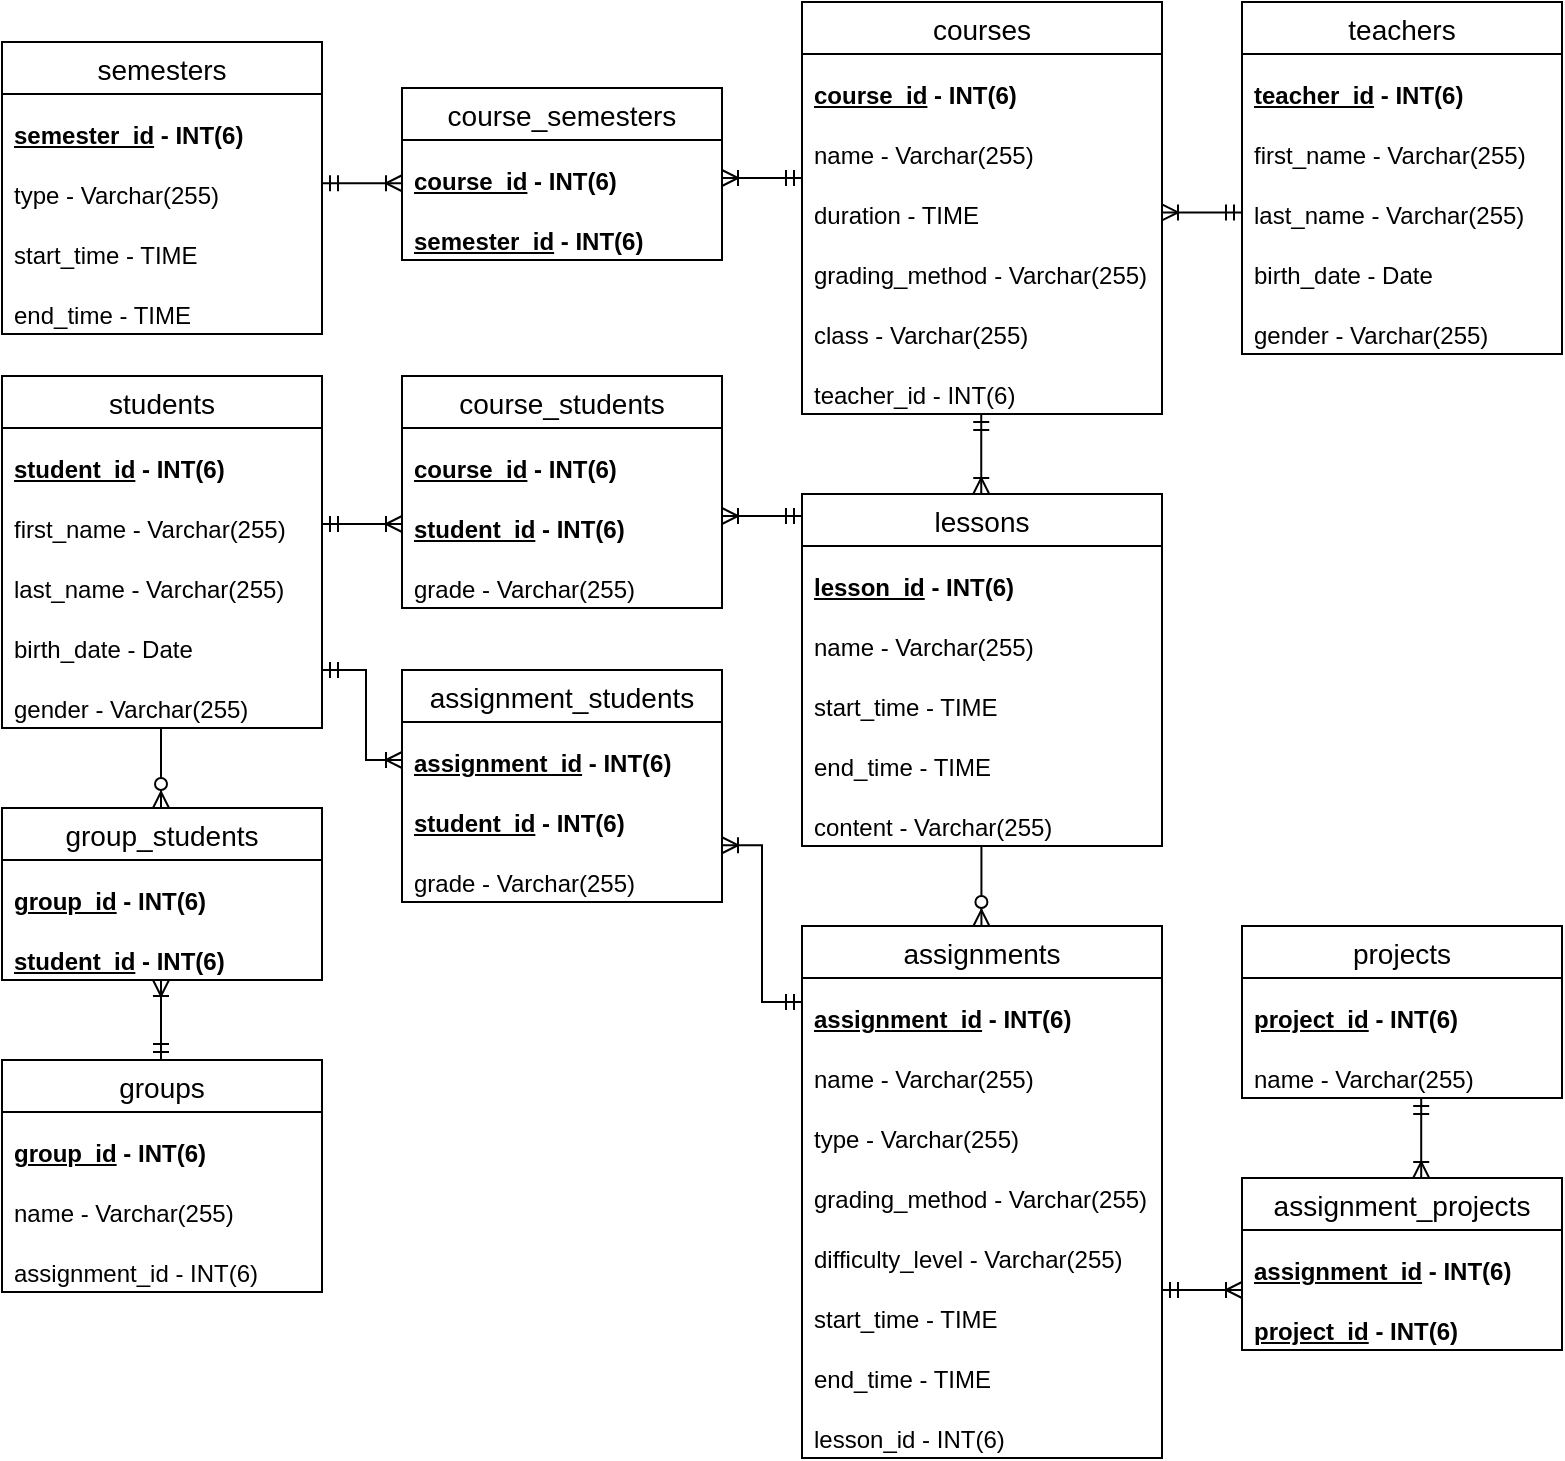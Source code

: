 <mxfile version="21.1.8" type="github">
  <diagram id="R2lEEEUBdFMjLlhIrx00" name="Page-1">
    <mxGraphModel dx="1957" dy="628" grid="1" gridSize="2" guides="1" tooltips="1" connect="1" arrows="1" fold="1" page="1" pageScale="1" pageWidth="850" pageHeight="1100" math="0" shadow="0" extFonts="Permanent Marker^https://fonts.googleapis.com/css?family=Permanent+Marker">
      <root>
        <mxCell id="0" />
        <mxCell id="1" parent="0" />
        <mxCell id="M5Cqg0RzheAJXRUWTj95-1" value="courses" style="swimlane;fontStyle=0;childLayout=stackLayout;horizontal=1;startSize=26;horizontalStack=0;resizeParent=1;resizeParentMax=0;resizeLast=0;collapsible=1;marginBottom=0;align=center;fontSize=14;verticalAlign=middle;" parent="1" vertex="1">
          <mxGeometry x="-410" y="28" width="180" height="206" as="geometry" />
        </mxCell>
        <mxCell id="M5Cqg0RzheAJXRUWTj95-2" value="&lt;p class=&quot;MsoNormal&quot;&gt;&lt;b&gt;&lt;u&gt;course_id&lt;/u&gt; - INT(6)&lt;/b&gt;&lt;/p&gt;" style="text;strokeColor=none;fillColor=none;spacingLeft=4;spacingRight=4;overflow=hidden;rotatable=0;points=[[0,0.5],[1,0.5]];portConstraint=eastwest;fontSize=12;whiteSpace=wrap;html=1;verticalAlign=bottom;" parent="M5Cqg0RzheAJXRUWTj95-1" vertex="1">
          <mxGeometry y="26" width="180" height="30" as="geometry" />
        </mxCell>
        <mxCell id="M5Cqg0RzheAJXRUWTj95-3" value="&lt;p style=&quot;border-color: var(--border-color);&quot; class=&quot;MsoNormal&quot;&gt;name - Varchar(255)&lt;/p&gt;" style="text;strokeColor=none;fillColor=none;spacingLeft=4;spacingRight=4;overflow=hidden;rotatable=0;points=[[0,0.5],[1,0.5]];portConstraint=eastwest;fontSize=12;whiteSpace=wrap;html=1;verticalAlign=bottom;" parent="M5Cqg0RzheAJXRUWTj95-1" vertex="1">
          <mxGeometry y="56" width="180" height="30" as="geometry" />
        </mxCell>
        <mxCell id="M5Cqg0RzheAJXRUWTj95-4" value="&lt;p style=&quot;border-color: var(--border-color);&quot; class=&quot;MsoNormal&quot;&gt;duration - TIME&lt;/p&gt;" style="text;strokeColor=none;fillColor=none;spacingLeft=4;spacingRight=4;overflow=hidden;rotatable=0;points=[[0,0.5],[1,0.5]];portConstraint=eastwest;fontSize=12;whiteSpace=wrap;html=1;verticalAlign=bottom;" parent="M5Cqg0RzheAJXRUWTj95-1" vertex="1">
          <mxGeometry y="86" width="180" height="30" as="geometry" />
        </mxCell>
        <mxCell id="M5Cqg0RzheAJXRUWTj95-5" value="grading_method&lt;span style=&quot;background-color: initial;&quot;&gt;&amp;nbsp;- Varchar(255)&lt;/span&gt;" style="text;strokeColor=none;fillColor=none;spacingLeft=4;spacingRight=4;overflow=hidden;rotatable=0;points=[[0,0.5],[1,0.5]];portConstraint=eastwest;fontSize=12;whiteSpace=wrap;html=1;verticalAlign=bottom;" parent="M5Cqg0RzheAJXRUWTj95-1" vertex="1">
          <mxGeometry y="116" width="180" height="30" as="geometry" />
        </mxCell>
        <mxCell id="RyeBEwpDJ_PuZ9rcG4FT-15" value="class - Varchar(255)" style="text;strokeColor=none;fillColor=none;spacingLeft=4;spacingRight=4;overflow=hidden;rotatable=0;points=[[0,0.5],[1,0.5]];portConstraint=eastwest;fontSize=12;whiteSpace=wrap;html=1;verticalAlign=bottom;" vertex="1" parent="M5Cqg0RzheAJXRUWTj95-1">
          <mxGeometry y="146" width="180" height="30" as="geometry" />
        </mxCell>
        <mxCell id="M5Cqg0RzheAJXRUWTj95-6" value="&lt;span style=&quot;background-color: initial;&quot;&gt;teacher_id - INT(6)&lt;/span&gt;" style="text;strokeColor=none;fillColor=none;spacingLeft=4;spacingRight=4;overflow=hidden;rotatable=0;points=[[0,0.5],[1,0.5]];portConstraint=eastwest;fontSize=12;whiteSpace=wrap;html=1;verticalAlign=bottom;" parent="M5Cqg0RzheAJXRUWTj95-1" vertex="1">
          <mxGeometry y="176" width="180" height="30" as="geometry" />
        </mxCell>
        <mxCell id="M5Cqg0RzheAJXRUWTj95-9" value="lessons" style="swimlane;fontStyle=0;childLayout=stackLayout;horizontal=1;startSize=26;horizontalStack=0;resizeParent=1;resizeParentMax=0;resizeLast=0;collapsible=1;marginBottom=0;align=center;fontSize=14;verticalAlign=middle;" parent="1" vertex="1">
          <mxGeometry x="-410" y="274" width="180" height="176" as="geometry" />
        </mxCell>
        <mxCell id="M5Cqg0RzheAJXRUWTj95-10" value="&lt;p class=&quot;MsoNormal&quot;&gt;&lt;b&gt;&lt;u&gt;lesson_id&lt;/u&gt; - INT(6)&lt;/b&gt;&lt;/p&gt;" style="text;strokeColor=none;fillColor=none;spacingLeft=4;spacingRight=4;overflow=hidden;rotatable=0;points=[[0,0.5],[1,0.5]];portConstraint=eastwest;fontSize=12;whiteSpace=wrap;html=1;verticalAlign=bottom;" parent="M5Cqg0RzheAJXRUWTj95-9" vertex="1">
          <mxGeometry y="26" width="180" height="30" as="geometry" />
        </mxCell>
        <mxCell id="M5Cqg0RzheAJXRUWTj95-11" value="&lt;p style=&quot;border-color: var(--border-color);&quot; class=&quot;MsoNormal&quot;&gt;name - Varchar(255)&lt;/p&gt;" style="text;strokeColor=none;fillColor=none;spacingLeft=4;spacingRight=4;overflow=hidden;rotatable=0;points=[[0,0.5],[1,0.5]];portConstraint=eastwest;fontSize=12;whiteSpace=wrap;html=1;verticalAlign=bottom;" parent="M5Cqg0RzheAJXRUWTj95-9" vertex="1">
          <mxGeometry y="56" width="180" height="30" as="geometry" />
        </mxCell>
        <mxCell id="M5Cqg0RzheAJXRUWTj95-12" value="&lt;p style=&quot;border-color: var(--border-color);&quot; class=&quot;MsoNormal&quot;&gt;start_time - TIME&lt;/p&gt;" style="text;strokeColor=none;fillColor=none;spacingLeft=4;spacingRight=4;overflow=hidden;rotatable=0;points=[[0,0.5],[1,0.5]];portConstraint=eastwest;fontSize=12;whiteSpace=wrap;html=1;verticalAlign=bottom;" parent="M5Cqg0RzheAJXRUWTj95-9" vertex="1">
          <mxGeometry y="86" width="180" height="30" as="geometry" />
        </mxCell>
        <mxCell id="M5Cqg0RzheAJXRUWTj95-13" value="end_time - TIME" style="text;strokeColor=none;fillColor=none;spacingLeft=4;spacingRight=4;overflow=hidden;rotatable=0;points=[[0,0.5],[1,0.5]];portConstraint=eastwest;fontSize=12;whiteSpace=wrap;html=1;verticalAlign=bottom;" parent="M5Cqg0RzheAJXRUWTj95-9" vertex="1">
          <mxGeometry y="116" width="180" height="30" as="geometry" />
        </mxCell>
        <mxCell id="M5Cqg0RzheAJXRUWTj95-14" value="&lt;span style=&quot;background-color: initial;&quot;&gt;content - Varchar(255)&lt;/span&gt;" style="text;strokeColor=none;fillColor=none;spacingLeft=4;spacingRight=4;overflow=hidden;rotatable=0;points=[[0,0.5],[1,0.5]];portConstraint=eastwest;fontSize=12;whiteSpace=wrap;html=1;verticalAlign=bottom;" parent="M5Cqg0RzheAJXRUWTj95-9" vertex="1">
          <mxGeometry y="146" width="180" height="30" as="geometry" />
        </mxCell>
        <mxCell id="M5Cqg0RzheAJXRUWTj95-16" value="assignments" style="swimlane;fontStyle=0;childLayout=stackLayout;horizontal=1;startSize=26;horizontalStack=0;resizeParent=1;resizeParentMax=0;resizeLast=0;collapsible=1;marginBottom=0;align=center;fontSize=14;verticalAlign=middle;" parent="1" vertex="1">
          <mxGeometry x="-410" y="490" width="180" height="266" as="geometry" />
        </mxCell>
        <mxCell id="M5Cqg0RzheAJXRUWTj95-17" value="&lt;p class=&quot;MsoNormal&quot;&gt;&lt;b&gt;&lt;u&gt;assignment_id&lt;/u&gt; - INT(6)&lt;/b&gt;&lt;/p&gt;" style="text;strokeColor=none;fillColor=none;spacingLeft=4;spacingRight=4;overflow=hidden;rotatable=0;points=[[0,0.5],[1,0.5]];portConstraint=eastwest;fontSize=12;whiteSpace=wrap;html=1;verticalAlign=bottom;" parent="M5Cqg0RzheAJXRUWTj95-16" vertex="1">
          <mxGeometry y="26" width="180" height="30" as="geometry" />
        </mxCell>
        <mxCell id="M5Cqg0RzheAJXRUWTj95-18" value="&lt;p style=&quot;border-color: var(--border-color);&quot; class=&quot;MsoNormal&quot;&gt;name - Varchar(255)&lt;/p&gt;" style="text;strokeColor=none;fillColor=none;spacingLeft=4;spacingRight=4;overflow=hidden;rotatable=0;points=[[0,0.5],[1,0.5]];portConstraint=eastwest;fontSize=12;whiteSpace=wrap;html=1;verticalAlign=bottom;" parent="M5Cqg0RzheAJXRUWTj95-16" vertex="1">
          <mxGeometry y="56" width="180" height="30" as="geometry" />
        </mxCell>
        <mxCell id="M5Cqg0RzheAJXRUWTj95-19" value="&lt;p style=&quot;border-color: var(--border-color);&quot; class=&quot;MsoNormal&quot;&gt;type - Varchar(255)&lt;/p&gt;" style="text;strokeColor=none;fillColor=none;spacingLeft=4;spacingRight=4;overflow=hidden;rotatable=0;points=[[0,0.5],[1,0.5]];portConstraint=eastwest;fontSize=12;whiteSpace=wrap;html=1;verticalAlign=bottom;" parent="M5Cqg0RzheAJXRUWTj95-16" vertex="1">
          <mxGeometry y="86" width="180" height="30" as="geometry" />
        </mxCell>
        <mxCell id="M5Cqg0RzheAJXRUWTj95-24" value="grading_method&amp;nbsp;- Varchar(255)" style="text;strokeColor=none;fillColor=none;spacingLeft=4;spacingRight=4;overflow=hidden;rotatable=0;points=[[0,0.5],[1,0.5]];portConstraint=eastwest;fontSize=12;whiteSpace=wrap;html=1;verticalAlign=bottom;" parent="M5Cqg0RzheAJXRUWTj95-16" vertex="1">
          <mxGeometry y="116" width="180" height="30" as="geometry" />
        </mxCell>
        <mxCell id="M5Cqg0RzheAJXRUWTj95-23" value="difficulty_level&amp;nbsp;- Varchar(255)" style="text;strokeColor=none;fillColor=none;spacingLeft=4;spacingRight=4;overflow=hidden;rotatable=0;points=[[0,0.5],[1,0.5]];portConstraint=eastwest;fontSize=12;whiteSpace=wrap;html=1;verticalAlign=bottom;" parent="M5Cqg0RzheAJXRUWTj95-16" vertex="1">
          <mxGeometry y="146" width="180" height="30" as="geometry" />
        </mxCell>
        <mxCell id="M5Cqg0RzheAJXRUWTj95-22" value="start_time - TIME" style="text;strokeColor=none;fillColor=none;spacingLeft=4;spacingRight=4;overflow=hidden;rotatable=0;points=[[0,0.5],[1,0.5]];portConstraint=eastwest;fontSize=12;whiteSpace=wrap;html=1;verticalAlign=bottom;" parent="M5Cqg0RzheAJXRUWTj95-16" vertex="1">
          <mxGeometry y="176" width="180" height="30" as="geometry" />
        </mxCell>
        <mxCell id="M5Cqg0RzheAJXRUWTj95-20" value="end_time - TIME" style="text;strokeColor=none;fillColor=none;spacingLeft=4;spacingRight=4;overflow=hidden;rotatable=0;points=[[0,0.5],[1,0.5]];portConstraint=eastwest;fontSize=12;whiteSpace=wrap;html=1;verticalAlign=bottom;" parent="M5Cqg0RzheAJXRUWTj95-16" vertex="1">
          <mxGeometry y="206" width="180" height="30" as="geometry" />
        </mxCell>
        <mxCell id="M5Cqg0RzheAJXRUWTj95-25" value="lesson_id - INT(6)" style="text;strokeColor=none;fillColor=none;spacingLeft=4;spacingRight=4;overflow=hidden;rotatable=0;points=[[0,0.5],[1,0.5]];portConstraint=eastwest;fontSize=12;whiteSpace=wrap;html=1;verticalAlign=bottom;" parent="M5Cqg0RzheAJXRUWTj95-16" vertex="1">
          <mxGeometry y="236" width="180" height="30" as="geometry" />
        </mxCell>
        <mxCell id="M5Cqg0RzheAJXRUWTj95-26" value="groups" style="swimlane;fontStyle=0;childLayout=stackLayout;horizontal=1;startSize=26;horizontalStack=0;resizeParent=1;resizeParentMax=0;resizeLast=0;collapsible=1;marginBottom=0;align=center;fontSize=14;verticalAlign=middle;" parent="1" vertex="1">
          <mxGeometry x="-810" y="557" width="160" height="116" as="geometry" />
        </mxCell>
        <mxCell id="M5Cqg0RzheAJXRUWTj95-27" value="&lt;p class=&quot;MsoNormal&quot;&gt;&lt;b&gt;&lt;u&gt;group_id&lt;/u&gt; - INT(6)&lt;/b&gt;&lt;/p&gt;" style="text;strokeColor=none;fillColor=none;spacingLeft=4;spacingRight=4;overflow=hidden;rotatable=0;points=[[0,0.5],[1,0.5]];portConstraint=eastwest;fontSize=12;whiteSpace=wrap;html=1;verticalAlign=bottom;" parent="M5Cqg0RzheAJXRUWTj95-26" vertex="1">
          <mxGeometry y="26" width="160" height="30" as="geometry" />
        </mxCell>
        <mxCell id="M5Cqg0RzheAJXRUWTj95-28" value="&lt;p style=&quot;border-color: var(--border-color);&quot; class=&quot;MsoNormal&quot;&gt;name - Varchar(255)&lt;/p&gt;" style="text;strokeColor=none;fillColor=none;spacingLeft=4;spacingRight=4;overflow=hidden;rotatable=0;points=[[0,0.5],[1,0.5]];portConstraint=eastwest;fontSize=12;whiteSpace=wrap;html=1;verticalAlign=bottom;" parent="M5Cqg0RzheAJXRUWTj95-26" vertex="1">
          <mxGeometry y="56" width="160" height="30" as="geometry" />
        </mxCell>
        <mxCell id="M5Cqg0RzheAJXRUWTj95-34" value="assignment_id - INT(6)" style="text;strokeColor=none;fillColor=none;spacingLeft=4;spacingRight=4;overflow=hidden;rotatable=0;points=[[0,0.5],[1,0.5]];portConstraint=eastwest;fontSize=12;whiteSpace=wrap;html=1;verticalAlign=bottom;" parent="M5Cqg0RzheAJXRUWTj95-26" vertex="1">
          <mxGeometry y="86" width="160" height="30" as="geometry" />
        </mxCell>
        <mxCell id="M5Cqg0RzheAJXRUWTj95-41" value="group_students" style="swimlane;fontStyle=0;childLayout=stackLayout;horizontal=1;startSize=26;horizontalStack=0;resizeParent=1;resizeParentMax=0;resizeLast=0;collapsible=1;marginBottom=0;align=center;fontSize=14;verticalAlign=middle;" parent="1" vertex="1">
          <mxGeometry x="-810" y="431" width="160" height="86" as="geometry" />
        </mxCell>
        <mxCell id="M5Cqg0RzheAJXRUWTj95-42" value="&lt;p class=&quot;MsoNormal&quot;&gt;&lt;b&gt;&lt;u&gt;group_id&lt;/u&gt; - INT(6)&lt;/b&gt;&lt;/p&gt;" style="text;strokeColor=none;fillColor=none;spacingLeft=4;spacingRight=4;overflow=hidden;rotatable=0;points=[[0,0.5],[1,0.5]];portConstraint=eastwest;fontSize=12;whiteSpace=wrap;html=1;verticalAlign=bottom;" parent="M5Cqg0RzheAJXRUWTj95-41" vertex="1">
          <mxGeometry y="26" width="160" height="30" as="geometry" />
        </mxCell>
        <mxCell id="M5Cqg0RzheAJXRUWTj95-44" value="&lt;p style=&quot;border-color: var(--border-color);&quot; class=&quot;MsoNormal&quot;&gt;&lt;b style=&quot;border-color: var(--border-color);&quot;&gt;&lt;u style=&quot;border-color: var(--border-color);&quot;&gt;student_id&lt;/u&gt;&amp;nbsp;- INT(6)&lt;/b&gt;&lt;br&gt;&lt;/p&gt;" style="text;strokeColor=none;fillColor=none;spacingLeft=4;spacingRight=4;overflow=hidden;rotatable=0;points=[[0,0.5],[1,0.5]];portConstraint=eastwest;fontSize=12;whiteSpace=wrap;html=1;verticalAlign=bottom;" parent="M5Cqg0RzheAJXRUWTj95-41" vertex="1">
          <mxGeometry y="56" width="160" height="30" as="geometry" />
        </mxCell>
        <mxCell id="M5Cqg0RzheAJXRUWTj95-53" value="projects" style="swimlane;fontStyle=0;childLayout=stackLayout;horizontal=1;startSize=26;horizontalStack=0;resizeParent=1;resizeParentMax=0;resizeLast=0;collapsible=1;marginBottom=0;align=center;fontSize=14;verticalAlign=middle;" parent="1" vertex="1">
          <mxGeometry x="-190" y="490" width="160" height="86" as="geometry" />
        </mxCell>
        <mxCell id="M5Cqg0RzheAJXRUWTj95-54" value="&lt;p class=&quot;MsoNormal&quot;&gt;&lt;b&gt;&lt;u&gt;project_id&lt;/u&gt; - INT(6)&lt;/b&gt;&lt;/p&gt;" style="text;strokeColor=none;fillColor=none;spacingLeft=4;spacingRight=4;overflow=hidden;rotatable=0;points=[[0,0.5],[1,0.5]];portConstraint=eastwest;fontSize=12;whiteSpace=wrap;html=1;verticalAlign=bottom;" parent="M5Cqg0RzheAJXRUWTj95-53" vertex="1">
          <mxGeometry y="26" width="160" height="30" as="geometry" />
        </mxCell>
        <mxCell id="M5Cqg0RzheAJXRUWTj95-55" value="&lt;p style=&quot;border-color: var(--border-color);&quot; class=&quot;MsoNormal&quot;&gt;name - Varchar(255)&lt;/p&gt;" style="text;strokeColor=none;fillColor=none;spacingLeft=4;spacingRight=4;overflow=hidden;rotatable=0;points=[[0,0.5],[1,0.5]];portConstraint=eastwest;fontSize=12;whiteSpace=wrap;html=1;verticalAlign=bottom;" parent="M5Cqg0RzheAJXRUWTj95-53" vertex="1">
          <mxGeometry y="56" width="160" height="30" as="geometry" />
        </mxCell>
        <mxCell id="M5Cqg0RzheAJXRUWTj95-57" value="course_students" style="swimlane;fontStyle=0;childLayout=stackLayout;horizontal=1;startSize=26;horizontalStack=0;resizeParent=1;resizeParentMax=0;resizeLast=0;collapsible=1;marginBottom=0;align=center;fontSize=14;verticalAlign=middle;" parent="1" vertex="1">
          <mxGeometry x="-610" y="215" width="160" height="116" as="geometry" />
        </mxCell>
        <mxCell id="M5Cqg0RzheAJXRUWTj95-58" value="&lt;p class=&quot;MsoNormal&quot;&gt;&lt;b&gt;&lt;u&gt;course_id&lt;/u&gt; - INT(6)&lt;/b&gt;&lt;/p&gt;" style="text;strokeColor=none;fillColor=none;spacingLeft=4;spacingRight=4;overflow=hidden;rotatable=0;points=[[0,0.5],[1,0.5]];portConstraint=eastwest;fontSize=12;whiteSpace=wrap;html=1;verticalAlign=bottom;" parent="M5Cqg0RzheAJXRUWTj95-57" vertex="1">
          <mxGeometry y="26" width="160" height="30" as="geometry" />
        </mxCell>
        <mxCell id="M5Cqg0RzheAJXRUWTj95-59" value="&lt;p style=&quot;border-color: var(--border-color);&quot; class=&quot;MsoNormal&quot;&gt;&lt;b style=&quot;border-color: var(--border-color);&quot;&gt;&lt;u style=&quot;border-color: var(--border-color);&quot;&gt;student_id&lt;/u&gt;&amp;nbsp;- INT(6)&lt;/b&gt;&lt;br&gt;&lt;/p&gt;" style="text;strokeColor=none;fillColor=none;spacingLeft=4;spacingRight=4;overflow=hidden;rotatable=0;points=[[0,0.5],[1,0.5]];portConstraint=eastwest;fontSize=12;whiteSpace=wrap;html=1;verticalAlign=bottom;" parent="M5Cqg0RzheAJXRUWTj95-57" vertex="1">
          <mxGeometry y="56" width="160" height="30" as="geometry" />
        </mxCell>
        <mxCell id="M5Cqg0RzheAJXRUWTj95-61" value="grade&lt;span style=&quot;background-color: initial;&quot;&gt;&amp;nbsp;- Varchar(255)&lt;/span&gt;" style="text;strokeColor=none;fillColor=none;spacingLeft=4;spacingRight=4;overflow=hidden;rotatable=0;points=[[0,0.5],[1,0.5]];portConstraint=eastwest;fontSize=12;whiteSpace=wrap;html=1;verticalAlign=bottom;" parent="M5Cqg0RzheAJXRUWTj95-57" vertex="1">
          <mxGeometry y="86" width="160" height="30" as="geometry" />
        </mxCell>
        <mxCell id="M5Cqg0RzheAJXRUWTj95-63" value="assignment_students" style="swimlane;fontStyle=0;childLayout=stackLayout;horizontal=1;startSize=26;horizontalStack=0;resizeParent=1;resizeParentMax=0;resizeLast=0;collapsible=1;marginBottom=0;align=center;fontSize=14;verticalAlign=middle;" parent="1" vertex="1">
          <mxGeometry x="-610" y="362" width="160" height="116" as="geometry" />
        </mxCell>
        <mxCell id="M5Cqg0RzheAJXRUWTj95-64" value="&lt;p class=&quot;MsoNormal&quot;&gt;&lt;b&gt;&lt;u&gt;assignment_id&lt;/u&gt; - INT(6)&lt;/b&gt;&lt;/p&gt;" style="text;strokeColor=none;fillColor=none;spacingLeft=4;spacingRight=4;overflow=hidden;rotatable=0;points=[[0,0.5],[1,0.5]];portConstraint=eastwest;fontSize=12;whiteSpace=wrap;html=1;verticalAlign=bottom;" parent="M5Cqg0RzheAJXRUWTj95-63" vertex="1">
          <mxGeometry y="26" width="160" height="30" as="geometry" />
        </mxCell>
        <mxCell id="M5Cqg0RzheAJXRUWTj95-65" value="&lt;p style=&quot;border-color: var(--border-color);&quot; class=&quot;MsoNormal&quot;&gt;&lt;b style=&quot;border-color: var(--border-color);&quot;&gt;&lt;u style=&quot;border-color: var(--border-color);&quot;&gt;student_id&lt;/u&gt;&amp;nbsp;- INT(6)&lt;/b&gt;&lt;br&gt;&lt;/p&gt;" style="text;strokeColor=none;fillColor=none;spacingLeft=4;spacingRight=4;overflow=hidden;rotatable=0;points=[[0,0.5],[1,0.5]];portConstraint=eastwest;fontSize=12;whiteSpace=wrap;html=1;verticalAlign=bottom;" parent="M5Cqg0RzheAJXRUWTj95-63" vertex="1">
          <mxGeometry y="56" width="160" height="30" as="geometry" />
        </mxCell>
        <mxCell id="M5Cqg0RzheAJXRUWTj95-66" value="grade&lt;span style=&quot;background-color: initial;&quot;&gt;&amp;nbsp;- Varchar(255)&lt;/span&gt;" style="text;strokeColor=none;fillColor=none;spacingLeft=4;spacingRight=4;overflow=hidden;rotatable=0;points=[[0,0.5],[1,0.5]];portConstraint=eastwest;fontSize=12;whiteSpace=wrap;html=1;verticalAlign=bottom;" parent="M5Cqg0RzheAJXRUWTj95-63" vertex="1">
          <mxGeometry y="86" width="160" height="30" as="geometry" />
        </mxCell>
        <mxCell id="M5Cqg0RzheAJXRUWTj95-67" value="assignment_projects" style="swimlane;fontStyle=0;childLayout=stackLayout;horizontal=1;startSize=26;horizontalStack=0;resizeParent=1;resizeParentMax=0;resizeLast=0;collapsible=1;marginBottom=0;align=center;fontSize=14;verticalAlign=middle;" parent="1" vertex="1">
          <mxGeometry x="-190" y="616" width="160" height="86" as="geometry" />
        </mxCell>
        <mxCell id="M5Cqg0RzheAJXRUWTj95-68" value="&lt;p class=&quot;MsoNormal&quot;&gt;&lt;b style=&quot;border-color: var(--border-color);&quot;&gt;&lt;u style=&quot;border-color: var(--border-color);&quot;&gt;assignment_id&lt;/u&gt;&amp;nbsp;- INT(6)&lt;/b&gt;&lt;br&gt;&lt;/p&gt;" style="text;strokeColor=none;fillColor=none;spacingLeft=4;spacingRight=4;overflow=hidden;rotatable=0;points=[[0,0.5],[1,0.5]];portConstraint=eastwest;fontSize=12;whiteSpace=wrap;html=1;verticalAlign=bottom;" parent="M5Cqg0RzheAJXRUWTj95-67" vertex="1">
          <mxGeometry y="26" width="160" height="30" as="geometry" />
        </mxCell>
        <mxCell id="M5Cqg0RzheAJXRUWTj95-69" value="&lt;p style=&quot;border-color: var(--border-color);&quot; class=&quot;MsoNormal&quot;&gt;&lt;b style=&quot;border-color: var(--border-color);&quot;&gt;&lt;u style=&quot;border-color: var(--border-color);&quot;&gt;project_id&lt;/u&gt;&amp;nbsp;- INT(6)&lt;/b&gt;&lt;br&gt;&lt;/p&gt;" style="text;strokeColor=none;fillColor=none;spacingLeft=4;spacingRight=4;overflow=hidden;rotatable=0;points=[[0,0.5],[1,0.5]];portConstraint=eastwest;fontSize=12;whiteSpace=wrap;html=1;verticalAlign=bottom;" parent="M5Cqg0RzheAJXRUWTj95-67" vertex="1">
          <mxGeometry y="56" width="160" height="30" as="geometry" />
        </mxCell>
        <mxCell id="M5Cqg0RzheAJXRUWTj95-70" value="semesters" style="swimlane;fontStyle=0;childLayout=stackLayout;horizontal=1;startSize=26;horizontalStack=0;resizeParent=1;resizeParentMax=0;resizeLast=0;collapsible=1;marginBottom=0;align=center;fontSize=14;verticalAlign=middle;" parent="1" vertex="1">
          <mxGeometry x="-810" y="48" width="160" height="146" as="geometry" />
        </mxCell>
        <mxCell id="M5Cqg0RzheAJXRUWTj95-71" value="&lt;p class=&quot;MsoNormal&quot;&gt;&lt;b&gt;&lt;u&gt;semester_id&lt;/u&gt; - INT(6)&lt;/b&gt;&lt;/p&gt;" style="text;strokeColor=none;fillColor=none;spacingLeft=4;spacingRight=4;overflow=hidden;rotatable=0;points=[[0,0.5],[1,0.5]];portConstraint=eastwest;fontSize=12;whiteSpace=wrap;html=1;verticalAlign=bottom;" parent="M5Cqg0RzheAJXRUWTj95-70" vertex="1">
          <mxGeometry y="26" width="160" height="30" as="geometry" />
        </mxCell>
        <mxCell id="M5Cqg0RzheAJXRUWTj95-72" value="&lt;p style=&quot;border-color: var(--border-color);&quot; class=&quot;MsoNormal&quot;&gt;type - Varchar(255)&lt;/p&gt;" style="text;strokeColor=none;fillColor=none;spacingLeft=4;spacingRight=4;overflow=hidden;rotatable=0;points=[[0,0.5],[1,0.5]];portConstraint=eastwest;fontSize=12;whiteSpace=wrap;html=1;verticalAlign=bottom;" parent="M5Cqg0RzheAJXRUWTj95-70" vertex="1">
          <mxGeometry y="56" width="160" height="30" as="geometry" />
        </mxCell>
        <mxCell id="M5Cqg0RzheAJXRUWTj95-73" value="start_time - TIME" style="text;strokeColor=none;fillColor=none;spacingLeft=4;spacingRight=4;overflow=hidden;rotatable=0;points=[[0,0.5],[1,0.5]];portConstraint=eastwest;fontSize=12;whiteSpace=wrap;html=1;verticalAlign=bottom;" parent="M5Cqg0RzheAJXRUWTj95-70" vertex="1">
          <mxGeometry y="86" width="160" height="30" as="geometry" />
        </mxCell>
        <mxCell id="M5Cqg0RzheAJXRUWTj95-74" value="end_time - TIME" style="text;strokeColor=none;fillColor=none;spacingLeft=4;spacingRight=4;overflow=hidden;rotatable=0;points=[[0,0.5],[1,0.5]];portConstraint=eastwest;fontSize=12;whiteSpace=wrap;html=1;verticalAlign=bottom;" parent="M5Cqg0RzheAJXRUWTj95-70" vertex="1">
          <mxGeometry y="116" width="160" height="30" as="geometry" />
        </mxCell>
        <mxCell id="M5Cqg0RzheAJXRUWTj95-75" value="course_semesters" style="swimlane;fontStyle=0;childLayout=stackLayout;horizontal=1;startSize=26;horizontalStack=0;resizeParent=1;resizeParentMax=0;resizeLast=0;collapsible=1;marginBottom=0;align=center;fontSize=14;verticalAlign=middle;" parent="1" vertex="1">
          <mxGeometry x="-610" y="71" width="160" height="86" as="geometry" />
        </mxCell>
        <mxCell id="M5Cqg0RzheAJXRUWTj95-76" value="&lt;p class=&quot;MsoNormal&quot;&gt;&lt;b&gt;&lt;u&gt;course_id&lt;/u&gt; - INT(6)&lt;/b&gt;&lt;/p&gt;" style="text;strokeColor=none;fillColor=none;spacingLeft=4;spacingRight=4;overflow=hidden;rotatable=0;points=[[0,0.5],[1,0.5]];portConstraint=eastwest;fontSize=12;whiteSpace=wrap;html=1;verticalAlign=bottom;" parent="M5Cqg0RzheAJXRUWTj95-75" vertex="1">
          <mxGeometry y="26" width="160" height="30" as="geometry" />
        </mxCell>
        <mxCell id="M5Cqg0RzheAJXRUWTj95-77" value="&lt;p style=&quot;border-color: var(--border-color);&quot; class=&quot;MsoNormal&quot;&gt;&lt;b style=&quot;border-color: var(--border-color);&quot;&gt;&lt;u style=&quot;border-color: var(--border-color);&quot;&gt;semester_id&lt;/u&gt;&amp;nbsp;- INT(6)&lt;/b&gt;&lt;br&gt;&lt;/p&gt;" style="text;strokeColor=none;fillColor=none;spacingLeft=4;spacingRight=4;overflow=hidden;rotatable=0;points=[[0,0.5],[1,0.5]];portConstraint=eastwest;fontSize=12;whiteSpace=wrap;html=1;verticalAlign=bottom;" parent="M5Cqg0RzheAJXRUWTj95-75" vertex="1">
          <mxGeometry y="56" width="160" height="30" as="geometry" />
        </mxCell>
        <mxCell id="M5Cqg0RzheAJXRUWTj95-79" value="students" style="swimlane;fontStyle=0;childLayout=stackLayout;horizontal=1;startSize=26;horizontalStack=0;resizeParent=1;resizeParentMax=0;resizeLast=0;collapsible=1;marginBottom=0;align=center;fontSize=14;verticalAlign=middle;" parent="1" vertex="1">
          <mxGeometry x="-810" y="215" width="160" height="176" as="geometry" />
        </mxCell>
        <mxCell id="M5Cqg0RzheAJXRUWTj95-80" value="&lt;p class=&quot;MsoNormal&quot;&gt;&lt;b&gt;&lt;u&gt;student_id&lt;/u&gt; - INT(6)&lt;/b&gt;&lt;/p&gt;" style="text;strokeColor=none;fillColor=none;spacingLeft=4;spacingRight=4;overflow=hidden;rotatable=0;points=[[0,0.5],[1,0.5]];portConstraint=eastwest;fontSize=12;whiteSpace=wrap;html=1;verticalAlign=bottom;" parent="M5Cqg0RzheAJXRUWTj95-79" vertex="1">
          <mxGeometry y="26" width="160" height="30" as="geometry" />
        </mxCell>
        <mxCell id="M5Cqg0RzheAJXRUWTj95-81" value="&lt;p style=&quot;border-color: var(--border-color);&quot; class=&quot;MsoNormal&quot;&gt;first_name - Varchar(255)&lt;/p&gt;" style="text;strokeColor=none;fillColor=none;spacingLeft=4;spacingRight=4;overflow=hidden;rotatable=0;points=[[0,0.5],[1,0.5]];portConstraint=eastwest;fontSize=12;whiteSpace=wrap;html=1;verticalAlign=bottom;" parent="M5Cqg0RzheAJXRUWTj95-79" vertex="1">
          <mxGeometry y="56" width="160" height="30" as="geometry" />
        </mxCell>
        <mxCell id="M5Cqg0RzheAJXRUWTj95-82" value="&lt;p style=&quot;border-color: var(--border-color);&quot; class=&quot;MsoNormal&quot;&gt;last_name - Varchar(255)&lt;br&gt;&lt;/p&gt;" style="text;strokeColor=none;fillColor=none;spacingLeft=4;spacingRight=4;overflow=hidden;rotatable=0;points=[[0,0.5],[1,0.5]];portConstraint=eastwest;fontSize=12;whiteSpace=wrap;html=1;verticalAlign=bottom;" parent="M5Cqg0RzheAJXRUWTj95-79" vertex="1">
          <mxGeometry y="86" width="160" height="30" as="geometry" />
        </mxCell>
        <mxCell id="M5Cqg0RzheAJXRUWTj95-84" value="birth_date - Date" style="text;strokeColor=none;fillColor=none;spacingLeft=4;spacingRight=4;overflow=hidden;rotatable=0;points=[[0,0.5],[1,0.5]];portConstraint=eastwest;fontSize=12;whiteSpace=wrap;html=1;verticalAlign=bottom;" parent="M5Cqg0RzheAJXRUWTj95-79" vertex="1">
          <mxGeometry y="116" width="160" height="30" as="geometry" />
        </mxCell>
        <mxCell id="M5Cqg0RzheAJXRUWTj95-85" value="gender - Varchar(255)" style="text;strokeColor=none;fillColor=none;spacingLeft=4;spacingRight=4;overflow=hidden;rotatable=0;points=[[0,0.5],[1,0.5]];portConstraint=eastwest;fontSize=12;whiteSpace=wrap;html=1;verticalAlign=bottom;" parent="M5Cqg0RzheAJXRUWTj95-79" vertex="1">
          <mxGeometry y="146" width="160" height="30" as="geometry" />
        </mxCell>
        <mxCell id="M5Cqg0RzheAJXRUWTj95-86" value="teachers" style="swimlane;fontStyle=0;childLayout=stackLayout;horizontal=1;startSize=26;horizontalStack=0;resizeParent=1;resizeParentMax=0;resizeLast=0;collapsible=1;marginBottom=0;align=center;fontSize=14;verticalAlign=middle;" parent="1" vertex="1">
          <mxGeometry x="-190" y="28" width="160" height="176" as="geometry" />
        </mxCell>
        <mxCell id="M5Cqg0RzheAJXRUWTj95-87" value="&lt;p class=&quot;MsoNormal&quot;&gt;&lt;b&gt;&lt;u&gt;teacher_id&lt;/u&gt; - INT(6)&lt;/b&gt;&lt;/p&gt;" style="text;strokeColor=none;fillColor=none;spacingLeft=4;spacingRight=4;overflow=hidden;rotatable=0;points=[[0,0.5],[1,0.5]];portConstraint=eastwest;fontSize=12;whiteSpace=wrap;html=1;verticalAlign=bottom;" parent="M5Cqg0RzheAJXRUWTj95-86" vertex="1">
          <mxGeometry y="26" width="160" height="30" as="geometry" />
        </mxCell>
        <mxCell id="M5Cqg0RzheAJXRUWTj95-88" value="&lt;p style=&quot;border-color: var(--border-color);&quot; class=&quot;MsoNormal&quot;&gt;first_name - Varchar(255)&lt;/p&gt;" style="text;strokeColor=none;fillColor=none;spacingLeft=4;spacingRight=4;overflow=hidden;rotatable=0;points=[[0,0.5],[1,0.5]];portConstraint=eastwest;fontSize=12;whiteSpace=wrap;html=1;verticalAlign=bottom;" parent="M5Cqg0RzheAJXRUWTj95-86" vertex="1">
          <mxGeometry y="56" width="160" height="30" as="geometry" />
        </mxCell>
        <mxCell id="M5Cqg0RzheAJXRUWTj95-89" value="&lt;p style=&quot;border-color: var(--border-color);&quot; class=&quot;MsoNormal&quot;&gt;last_name - Varchar(255)&lt;br&gt;&lt;/p&gt;" style="text;strokeColor=none;fillColor=none;spacingLeft=4;spacingRight=4;overflow=hidden;rotatable=0;points=[[0,0.5],[1,0.5]];portConstraint=eastwest;fontSize=12;whiteSpace=wrap;html=1;verticalAlign=bottom;" parent="M5Cqg0RzheAJXRUWTj95-86" vertex="1">
          <mxGeometry y="86" width="160" height="30" as="geometry" />
        </mxCell>
        <mxCell id="M5Cqg0RzheAJXRUWTj95-91" value="birth_date - Date" style="text;strokeColor=none;fillColor=none;spacingLeft=4;spacingRight=4;overflow=hidden;rotatable=0;points=[[0,0.5],[1,0.5]];portConstraint=eastwest;fontSize=12;whiteSpace=wrap;html=1;verticalAlign=bottom;" parent="M5Cqg0RzheAJXRUWTj95-86" vertex="1">
          <mxGeometry y="116" width="160" height="30" as="geometry" />
        </mxCell>
        <mxCell id="M5Cqg0RzheAJXRUWTj95-92" value="gender - Varchar(255)" style="text;strokeColor=none;fillColor=none;spacingLeft=4;spacingRight=4;overflow=hidden;rotatable=0;points=[[0,0.5],[1,0.5]];portConstraint=eastwest;fontSize=12;whiteSpace=wrap;html=1;verticalAlign=bottom;" parent="M5Cqg0RzheAJXRUWTj95-86" vertex="1">
          <mxGeometry y="146" width="160" height="30" as="geometry" />
        </mxCell>
        <mxCell id="RyeBEwpDJ_PuZ9rcG4FT-1" value="" style="fontSize=12;html=1;endArrow=ERoneToMany;startArrow=ERmandOne;rounded=0;exitX=0.5;exitY=0;exitDx=0;exitDy=0;entryX=0.5;entryY=1;entryDx=0;entryDy=0;entryPerimeter=0;" edge="1" parent="1">
          <mxGeometry width="100" height="100" relative="1" as="geometry">
            <mxPoint x="-190.001" y="133.23" as="sourcePoint" />
            <mxPoint x="-230.001" y="133.23" as="targetPoint" />
          </mxGeometry>
        </mxCell>
        <mxCell id="RyeBEwpDJ_PuZ9rcG4FT-2" value="" style="fontSize=12;html=1;endArrow=ERoneToMany;startArrow=ERmandOne;rounded=0;exitX=0.5;exitY=0;exitDx=0;exitDy=0;entryX=0.5;entryY=1;entryDx=0;entryDy=0;entryPerimeter=0;" edge="1" parent="1">
          <mxGeometry width="100" height="100" relative="1" as="geometry">
            <mxPoint x="-410.001" y="116" as="sourcePoint" />
            <mxPoint x="-450.001" y="116" as="targetPoint" />
          </mxGeometry>
        </mxCell>
        <mxCell id="RyeBEwpDJ_PuZ9rcG4FT-3" value="" style="fontSize=12;html=1;endArrow=ERoneToMany;startArrow=ERmandOne;rounded=0;exitX=0.5;exitY=0;exitDx=0;exitDy=0;entryX=0.5;entryY=1;entryDx=0;entryDy=0;entryPerimeter=0;" edge="1" parent="1">
          <mxGeometry width="100" height="100" relative="1" as="geometry">
            <mxPoint x="-650.001" y="118.62" as="sourcePoint" />
            <mxPoint x="-610.001" y="118.62" as="targetPoint" />
          </mxGeometry>
        </mxCell>
        <mxCell id="RyeBEwpDJ_PuZ9rcG4FT-4" value="" style="fontSize=12;html=1;endArrow=ERoneToMany;startArrow=ERmandOne;rounded=0;exitX=0.5;exitY=0;exitDx=0;exitDy=0;entryX=0.5;entryY=1;entryDx=0;entryDy=0;entryPerimeter=0;" edge="1" parent="1">
          <mxGeometry width="100" height="100" relative="1" as="geometry">
            <mxPoint x="-320.38" y="234" as="sourcePoint" />
            <mxPoint x="-320.38" y="274" as="targetPoint" />
          </mxGeometry>
        </mxCell>
        <mxCell id="RyeBEwpDJ_PuZ9rcG4FT-5" value="" style="fontSize=12;html=1;endArrow=ERoneToMany;startArrow=ERmandOne;rounded=0;exitX=0.5;exitY=0;exitDx=0;exitDy=0;entryX=0.5;entryY=1;entryDx=0;entryDy=0;entryPerimeter=0;" edge="1" parent="1">
          <mxGeometry width="100" height="100" relative="1" as="geometry">
            <mxPoint x="-100.4" y="576" as="sourcePoint" />
            <mxPoint x="-100.4" y="616" as="targetPoint" />
          </mxGeometry>
        </mxCell>
        <mxCell id="RyeBEwpDJ_PuZ9rcG4FT-6" value="" style="fontSize=12;html=1;endArrow=ERzeroToMany;endFill=1;rounded=0;" edge="1" parent="1">
          <mxGeometry width="100" height="100" relative="1" as="geometry">
            <mxPoint x="-320.29" y="450" as="sourcePoint" />
            <mxPoint x="-320.29" y="490" as="targetPoint" />
          </mxGeometry>
        </mxCell>
        <mxCell id="RyeBEwpDJ_PuZ9rcG4FT-7" value="" style="fontSize=12;html=1;endArrow=ERoneToMany;startArrow=ERmandOne;rounded=0;exitX=0.5;exitY=0;exitDx=0;exitDy=0;entryX=0.5;entryY=1;entryDx=0;entryDy=0;entryPerimeter=0;" edge="1" parent="1">
          <mxGeometry width="100" height="100" relative="1" as="geometry">
            <mxPoint x="-230.001" y="672" as="sourcePoint" />
            <mxPoint x="-190.001" y="672" as="targetPoint" />
          </mxGeometry>
        </mxCell>
        <mxCell id="RyeBEwpDJ_PuZ9rcG4FT-8" value="" style="fontSize=12;html=1;endArrow=ERoneToMany;startArrow=ERmandOne;rounded=0;exitX=0.5;exitY=0;exitDx=0;exitDy=0;entryX=0.5;entryY=1;entryDx=0;entryDy=0;entryPerimeter=0;" edge="1" parent="1">
          <mxGeometry width="100" height="100" relative="1" as="geometry">
            <mxPoint x="-410.001" y="285" as="sourcePoint" />
            <mxPoint x="-450.001" y="285" as="targetPoint" />
          </mxGeometry>
        </mxCell>
        <mxCell id="RyeBEwpDJ_PuZ9rcG4FT-9" value="" style="fontSize=12;html=1;endArrow=ERoneToMany;startArrow=ERmandOne;rounded=0;exitX=0.5;exitY=0;exitDx=0;exitDy=0;entryX=0.5;entryY=1;entryDx=0;entryDy=0;entryPerimeter=0;" edge="1" parent="1">
          <mxGeometry width="100" height="100" relative="1" as="geometry">
            <mxPoint x="-650.001" y="289" as="sourcePoint" />
            <mxPoint x="-610.001" y="289" as="targetPoint" />
          </mxGeometry>
        </mxCell>
        <mxCell id="RyeBEwpDJ_PuZ9rcG4FT-10" value="" style="fontSize=12;html=1;endArrow=ERzeroToMany;endFill=1;rounded=0;" edge="1" parent="1">
          <mxGeometry width="100" height="100" relative="1" as="geometry">
            <mxPoint x="-730.5" y="391" as="sourcePoint" />
            <mxPoint x="-730.5" y="431" as="targetPoint" />
          </mxGeometry>
        </mxCell>
        <mxCell id="RyeBEwpDJ_PuZ9rcG4FT-11" value="" style="fontSize=12;html=1;endArrow=ERoneToMany;startArrow=ERmandOne;rounded=0;exitX=0.5;exitY=0;exitDx=0;exitDy=0;entryX=1;entryY=-0.046;entryDx=0;entryDy=0;entryPerimeter=0;edgeStyle=orthogonalEdgeStyle;" edge="1" parent="1">
          <mxGeometry width="100" height="100" relative="1" as="geometry">
            <mxPoint x="-410.001" y="528" as="sourcePoint" />
            <mxPoint x="-450" y="449.62" as="targetPoint" />
            <Array as="points">
              <mxPoint x="-430" y="528" />
              <mxPoint x="-430" y="450" />
            </Array>
          </mxGeometry>
        </mxCell>
        <mxCell id="RyeBEwpDJ_PuZ9rcG4FT-12" value="" style="fontSize=12;html=1;endArrow=ERoneToMany;startArrow=ERmandOne;rounded=0;edgeStyle=orthogonalEdgeStyle;exitX=1;exitY=0.033;exitDx=0;exitDy=0;exitPerimeter=0;" edge="1" parent="1" source="M5Cqg0RzheAJXRUWTj95-85" target="M5Cqg0RzheAJXRUWTj95-63">
          <mxGeometry width="100" height="100" relative="1" as="geometry">
            <mxPoint x="-648" y="362" as="sourcePoint" />
            <mxPoint x="-612" y="452" as="targetPoint" />
            <Array as="points">
              <mxPoint x="-628" y="362" />
              <mxPoint x="-628" y="407" />
            </Array>
          </mxGeometry>
        </mxCell>
        <mxCell id="RyeBEwpDJ_PuZ9rcG4FT-13" value="" style="fontSize=12;html=1;endArrow=ERoneToMany;startArrow=ERmandOne;rounded=0;exitX=0.5;exitY=0;exitDx=0;exitDy=0;entryX=0.5;entryY=1;entryDx=0;entryDy=0;entryPerimeter=0;" edge="1" parent="1">
          <mxGeometry width="100" height="100" relative="1" as="geometry">
            <mxPoint x="-730.5" y="557" as="sourcePoint" />
            <mxPoint x="-730.5" y="517" as="targetPoint" />
          </mxGeometry>
        </mxCell>
      </root>
    </mxGraphModel>
  </diagram>
</mxfile>
